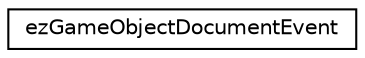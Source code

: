 digraph "Graphical Class Hierarchy"
{
 // LATEX_PDF_SIZE
  edge [fontname="Helvetica",fontsize="10",labelfontname="Helvetica",labelfontsize="10"];
  node [fontname="Helvetica",fontsize="10",shape=record];
  rankdir="LR";
  Node0 [label="ezGameObjectDocumentEvent",height=0.2,width=0.4,color="black", fillcolor="white", style="filled",URL="$dc/dc3/structez_game_object_document_event.htm",tooltip=" "];
}
